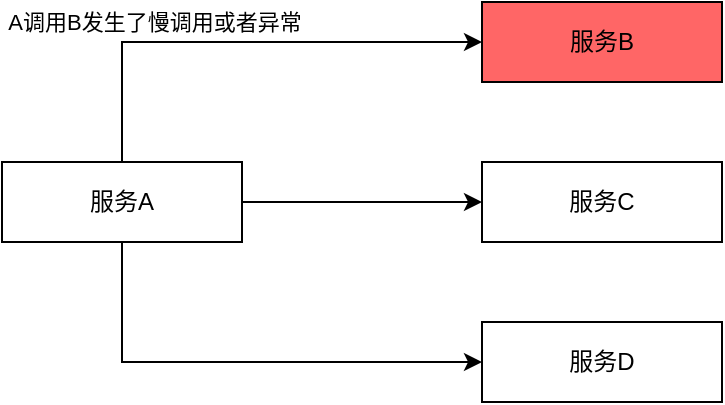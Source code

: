 <mxfile version="13.11.0" type="github">
  <diagram id="TKadBTPjtyTgw6mu7Hoj" name="Page-1">
    <mxGraphModel dx="1187" dy="595" grid="1" gridSize="10" guides="1" tooltips="1" connect="1" arrows="1" fold="1" page="1" pageScale="1" pageWidth="827" pageHeight="1169" math="0" shadow="0">
      <root>
        <mxCell id="0" />
        <mxCell id="1" parent="0" />
        <mxCell id="VeyBq3pdeurJo3NbXY0x-1" value="服务B" style="rounded=0;whiteSpace=wrap;html=1;fillColor=#FF6666;" vertex="1" parent="1">
          <mxGeometry x="440" y="160" width="120" height="40" as="geometry" />
        </mxCell>
        <mxCell id="VeyBq3pdeurJo3NbXY0x-2" value="服务C" style="rounded=0;whiteSpace=wrap;html=1;" vertex="1" parent="1">
          <mxGeometry x="440" y="240" width="120" height="40" as="geometry" />
        </mxCell>
        <mxCell id="VeyBq3pdeurJo3NbXY0x-3" value="服务D" style="rounded=0;whiteSpace=wrap;html=1;" vertex="1" parent="1">
          <mxGeometry x="440" y="320" width="120" height="40" as="geometry" />
        </mxCell>
        <mxCell id="VeyBq3pdeurJo3NbXY0x-6" style="edgeStyle=orthogonalEdgeStyle;rounded=0;orthogonalLoop=1;jettySize=auto;html=1;exitX=0.5;exitY=0;exitDx=0;exitDy=0;entryX=0;entryY=0.5;entryDx=0;entryDy=0;" edge="1" parent="1" source="VeyBq3pdeurJo3NbXY0x-4" target="VeyBq3pdeurJo3NbXY0x-1">
          <mxGeometry relative="1" as="geometry" />
        </mxCell>
        <mxCell id="VeyBq3pdeurJo3NbXY0x-9" value="A调用B发生了慢调用或者异常" style="edgeLabel;html=1;align=center;verticalAlign=middle;resizable=0;points=[];" vertex="1" connectable="0" parent="VeyBq3pdeurJo3NbXY0x-6">
          <mxGeometry x="-0.367" relative="1" as="geometry">
            <mxPoint y="-10" as="offset" />
          </mxGeometry>
        </mxCell>
        <mxCell id="VeyBq3pdeurJo3NbXY0x-7" style="edgeStyle=orthogonalEdgeStyle;rounded=0;orthogonalLoop=1;jettySize=auto;html=1;exitX=1;exitY=0.5;exitDx=0;exitDy=0;entryX=0;entryY=0.5;entryDx=0;entryDy=0;" edge="1" parent="1" source="VeyBq3pdeurJo3NbXY0x-4" target="VeyBq3pdeurJo3NbXY0x-2">
          <mxGeometry relative="1" as="geometry" />
        </mxCell>
        <mxCell id="VeyBq3pdeurJo3NbXY0x-8" style="edgeStyle=orthogonalEdgeStyle;rounded=0;orthogonalLoop=1;jettySize=auto;html=1;exitX=0.5;exitY=1;exitDx=0;exitDy=0;entryX=0;entryY=0.5;entryDx=0;entryDy=0;" edge="1" parent="1" source="VeyBq3pdeurJo3NbXY0x-4" target="VeyBq3pdeurJo3NbXY0x-3">
          <mxGeometry relative="1" as="geometry" />
        </mxCell>
        <mxCell id="VeyBq3pdeurJo3NbXY0x-4" value="服务A" style="rounded=0;whiteSpace=wrap;html=1;" vertex="1" parent="1">
          <mxGeometry x="200" y="240" width="120" height="40" as="geometry" />
        </mxCell>
      </root>
    </mxGraphModel>
  </diagram>
</mxfile>
